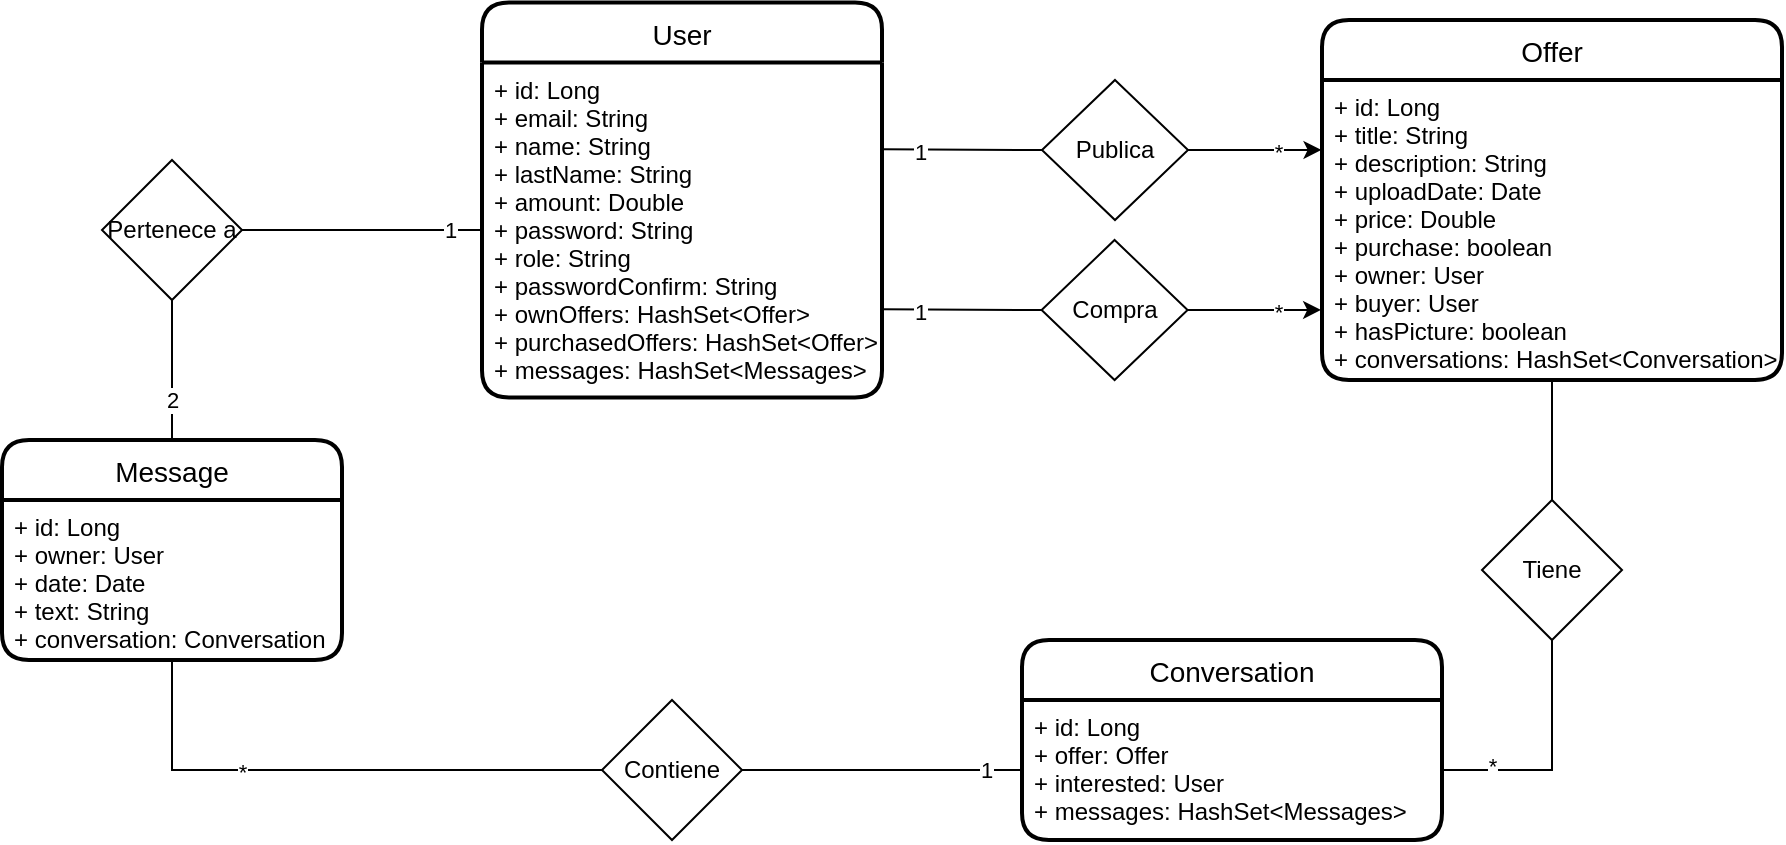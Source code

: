 <mxfile version="20.6.2" type="device"><diagram name="Page-1" id="2c0d36ab-eaac-3732-788b-9136903baeff"><mxGraphModel dx="2046" dy="1186" grid="1" gridSize="10" guides="1" tooltips="1" connect="1" arrows="1" fold="1" page="1" pageScale="1.5" pageWidth="1169" pageHeight="827" background="none" math="0" shadow="0"><root><mxCell id="0"/><mxCell id="1" parent="0"/><mxCell id="vWS0N9yLA458rsLl0rWs-1" value="User" style="swimlane;childLayout=stackLayout;horizontal=1;startSize=30;horizontalStack=0;rounded=1;fontSize=14;fontStyle=0;strokeWidth=2;resizeParent=0;resizeLast=1;shadow=0;dashed=0;align=center;" parent="1" vertex="1"><mxGeometry x="580" y="371.25" width="200" height="197.5" as="geometry"/></mxCell><mxCell id="vWS0N9yLA458rsLl0rWs-2" value="+ id: Long&#10;+ email: String&#10;+ name: String&#10;+ lastName: String&#10;+ amount: Double&#10;+ password: String&#10;+ role: String&#10;+ passwordConfirm: String&#10;+ ownOffers: HashSet&lt;Offer&gt;&#10;+ purchasedOffers: HashSet&lt;Offer&gt;&#10;+ messages: HashSet&lt;Messages&gt;" style="align=left;strokeColor=none;fillColor=none;spacingLeft=4;fontSize=12;verticalAlign=top;resizable=0;rotatable=0;part=1;" parent="vWS0N9yLA458rsLl0rWs-1" vertex="1"><mxGeometry y="30" width="200" height="167.5" as="geometry"/></mxCell><mxCell id="vWS0N9yLA458rsLl0rWs-3" value="Offer" style="swimlane;childLayout=stackLayout;horizontal=1;startSize=30;horizontalStack=0;rounded=1;fontSize=14;fontStyle=0;strokeWidth=2;resizeParent=0;resizeLast=1;shadow=0;dashed=0;align=center;" parent="1" vertex="1"><mxGeometry x="1000" y="380" width="230" height="180" as="geometry"/></mxCell><mxCell id="vWS0N9yLA458rsLl0rWs-4" value="+ id: Long&#10;+ title: String&#10;+ description: String&#10;+ uploadDate: Date&#10;+ price: Double&#10;+ purchase: boolean&#10;+ owner: User&#10;+ buyer: User&#10;+ hasPicture: boolean&#10;+ conversations: HashSet&lt;Conversation&gt;" style="align=left;strokeColor=none;fillColor=none;spacingLeft=4;fontSize=12;verticalAlign=top;resizable=0;rotatable=0;part=1;" parent="vWS0N9yLA458rsLl0rWs-3" vertex="1"><mxGeometry y="30" width="230" height="150" as="geometry"/></mxCell><mxCell id="vWS0N9yLA458rsLl0rWs-5" value="Conversation" style="swimlane;childLayout=stackLayout;horizontal=1;startSize=30;horizontalStack=0;rounded=1;fontSize=14;fontStyle=0;strokeWidth=2;resizeParent=0;resizeLast=1;shadow=0;dashed=0;align=center;" parent="1" vertex="1"><mxGeometry x="850" y="690" width="210" height="100" as="geometry"/></mxCell><mxCell id="vWS0N9yLA458rsLl0rWs-6" value="+ id: Long&#10;+ offer: Offer&#10;+ interested: User&#10;+ messages: HashSet&lt;Messages&gt;" style="align=left;strokeColor=none;fillColor=none;spacingLeft=4;fontSize=12;verticalAlign=top;resizable=0;rotatable=0;part=1;" parent="vWS0N9yLA458rsLl0rWs-5" vertex="1"><mxGeometry y="30" width="210" height="70" as="geometry"/></mxCell><mxCell id="_4TJwO-8pMeWE__0wNuT-1" value="Message" style="swimlane;childLayout=stackLayout;horizontal=1;startSize=30;horizontalStack=0;rounded=1;fontSize=14;fontStyle=0;strokeWidth=2;resizeParent=0;resizeLast=1;shadow=0;dashed=0;align=center;" parent="1" vertex="1"><mxGeometry x="340" y="590" width="170" height="110" as="geometry"/></mxCell><mxCell id="_4TJwO-8pMeWE__0wNuT-2" value="+ id: Long&#10;+ owner: User&#10;+ date: Date&#10;+ text: String&#10;+ conversation: Conversation" style="align=left;strokeColor=none;fillColor=none;spacingLeft=4;fontSize=12;verticalAlign=top;resizable=0;rotatable=0;part=1;" parent="_4TJwO-8pMeWE__0wNuT-1" vertex="1"><mxGeometry y="30" width="170" height="80" as="geometry"/></mxCell><mxCell id="_4TJwO-8pMeWE__0wNuT-5" value="Publica" style="rhombus;whiteSpace=wrap;html=1;" parent="1" vertex="1"><mxGeometry x="860" y="410" width="73" height="70" as="geometry"/></mxCell><mxCell id="_4TJwO-8pMeWE__0wNuT-6" value="" style="endArrow=none;html=1;rounded=0;entryX=0;entryY=0.5;entryDx=0;entryDy=0;exitX=1.001;exitY=0.259;exitDx=0;exitDy=0;exitPerimeter=0;" parent="1" source="vWS0N9yLA458rsLl0rWs-2" target="_4TJwO-8pMeWE__0wNuT-5" edge="1"><mxGeometry width="50" height="50" relative="1" as="geometry"><mxPoint x="840" y="540" as="sourcePoint"/><mxPoint x="890" y="490" as="targetPoint"/></mxGeometry></mxCell><mxCell id="_4TJwO-8pMeWE__0wNuT-9" value="1" style="edgeLabel;html=1;align=center;verticalAlign=middle;resizable=0;points=[];" parent="_4TJwO-8pMeWE__0wNuT-6" vertex="1" connectable="0"><mxGeometry x="-0.526" y="-1" relative="1" as="geometry"><mxPoint as="offset"/></mxGeometry></mxCell><mxCell id="_4TJwO-8pMeWE__0wNuT-14" value="" style="endArrow=none;html=1;rounded=0;entryX=1;entryY=0.5;entryDx=0;entryDy=0;exitX=0.5;exitY=1;exitDx=0;exitDy=0;" parent="1" source="_4TJwO-8pMeWE__0wNuT-28" target="vWS0N9yLA458rsLl0rWs-6" edge="1"><mxGeometry width="50" height="50" relative="1" as="geometry"><mxPoint x="670" y="675" as="sourcePoint"/><mxPoint x="770" y="715" as="targetPoint"/><Array as="points"><mxPoint x="1115" y="755"/></Array></mxGeometry></mxCell><mxCell id="_4TJwO-8pMeWE__0wNuT-15" value="*" style="edgeLabel;html=1;align=center;verticalAlign=middle;resizable=0;points=[];" parent="_4TJwO-8pMeWE__0wNuT-14" vertex="1" connectable="0"><mxGeometry x="0.59" y="-2" relative="1" as="geometry"><mxPoint as="offset"/></mxGeometry></mxCell><mxCell id="_4TJwO-8pMeWE__0wNuT-28" value="Tiene" style="rhombus;whiteSpace=wrap;html=1;" parent="1" vertex="1"><mxGeometry x="1080" y="620" width="70" height="70" as="geometry"/></mxCell><mxCell id="_4TJwO-8pMeWE__0wNuT-29" value="Contiene" style="rhombus;whiteSpace=wrap;html=1;" parent="1" vertex="1"><mxGeometry x="640" y="720" width="70" height="70" as="geometry"/></mxCell><mxCell id="_4TJwO-8pMeWE__0wNuT-30" value="" style="endArrow=none;html=1;rounded=0;exitX=0;exitY=0.5;exitDx=0;exitDy=0;entryX=1;entryY=0.5;entryDx=0;entryDy=0;" parent="1" source="vWS0N9yLA458rsLl0rWs-6" target="_4TJwO-8pMeWE__0wNuT-29" edge="1"><mxGeometry width="50" height="50" relative="1" as="geometry"><mxPoint x="360" y="640" as="sourcePoint"/><mxPoint x="410" y="590" as="targetPoint"/></mxGeometry></mxCell><mxCell id="_4TJwO-8pMeWE__0wNuT-33" value="1" style="edgeLabel;html=1;align=center;verticalAlign=middle;resizable=0;points=[];" parent="_4TJwO-8pMeWE__0wNuT-30" vertex="1" connectable="0"><mxGeometry x="-0.44" y="1" relative="1" as="geometry"><mxPoint x="21" y="-1" as="offset"/></mxGeometry></mxCell><mxCell id="_4TJwO-8pMeWE__0wNuT-31" value="" style="endArrow=none;html=1;rounded=0;exitX=0;exitY=0.5;exitDx=0;exitDy=0;entryX=0.5;entryY=1;entryDx=0;entryDy=0;" parent="1" source="_4TJwO-8pMeWE__0wNuT-29" target="_4TJwO-8pMeWE__0wNuT-1" edge="1"><mxGeometry width="50" height="50" relative="1" as="geometry"><mxPoint x="360" y="640" as="sourcePoint"/><mxPoint x="410" y="590" as="targetPoint"/><Array as="points"><mxPoint x="425" y="755"/></Array></mxGeometry></mxCell><mxCell id="_4TJwO-8pMeWE__0wNuT-34" value="*" style="edgeLabel;html=1;align=center;verticalAlign=middle;resizable=0;points=[];" parent="_4TJwO-8pMeWE__0wNuT-31" vertex="1" connectable="0"><mxGeometry x="0.336" y="1" relative="1" as="geometry"><mxPoint as="offset"/></mxGeometry></mxCell><mxCell id="_4TJwO-8pMeWE__0wNuT-35" value="Pertenece a" style="rhombus;whiteSpace=wrap;html=1;" parent="1" vertex="1"><mxGeometry x="390" y="450" width="70" height="70" as="geometry"/></mxCell><mxCell id="_4TJwO-8pMeWE__0wNuT-36" value="" style="endArrow=none;html=1;rounded=0;exitX=0.5;exitY=0;exitDx=0;exitDy=0;entryX=0.5;entryY=1;entryDx=0;entryDy=0;" parent="1" source="_4TJwO-8pMeWE__0wNuT-1" target="_4TJwO-8pMeWE__0wNuT-35" edge="1"><mxGeometry width="50" height="50" relative="1" as="geometry"><mxPoint x="550" y="590" as="sourcePoint"/><mxPoint x="600" y="540" as="targetPoint"/></mxGeometry></mxCell><mxCell id="_4TJwO-8pMeWE__0wNuT-39" value="2" style="edgeLabel;html=1;align=center;verticalAlign=middle;resizable=0;points=[];" parent="_4TJwO-8pMeWE__0wNuT-36" vertex="1" connectable="0"><mxGeometry x="-0.771" y="-2" relative="1" as="geometry"><mxPoint x="-2" y="-12" as="offset"/></mxGeometry></mxCell><mxCell id="_4TJwO-8pMeWE__0wNuT-37" value="" style="endArrow=none;html=1;rounded=0;entryX=1;entryY=0.5;entryDx=0;entryDy=0;exitX=0;exitY=0.5;exitDx=0;exitDy=0;" parent="1" source="vWS0N9yLA458rsLl0rWs-2" target="_4TJwO-8pMeWE__0wNuT-35" edge="1"><mxGeometry width="50" height="50" relative="1" as="geometry"><mxPoint x="400" y="600" as="sourcePoint"/><mxPoint x="450" y="550" as="targetPoint"/></mxGeometry></mxCell><mxCell id="_4TJwO-8pMeWE__0wNuT-40" value="1" style="edgeLabel;html=1;align=center;verticalAlign=middle;resizable=0;points=[];" parent="_4TJwO-8pMeWE__0wNuT-37" vertex="1" connectable="0"><mxGeometry x="-0.732" relative="1" as="geometry"><mxPoint as="offset"/></mxGeometry></mxCell><mxCell id="BfDeF_cOHk92IgbnraLw-4" value="" style="endArrow=none;html=1;rounded=0;entryX=0.5;entryY=0;entryDx=0;entryDy=0;exitX=0.5;exitY=1;exitDx=0;exitDy=0;" parent="1" source="vWS0N9yLA458rsLl0rWs-4" target="_4TJwO-8pMeWE__0wNuT-28" edge="1"><mxGeometry width="50" height="50" relative="1" as="geometry"><mxPoint x="850" y="630" as="sourcePoint"/><mxPoint x="900" y="580" as="targetPoint"/></mxGeometry></mxCell><mxCell id="Un6IgX5t5JZWrnTp5Wp8-1" value="" style="endArrow=classic;html=1;rounded=0;entryX=-0.001;entryY=0.233;entryDx=0;entryDy=0;exitX=1;exitY=0.5;exitDx=0;exitDy=0;entryPerimeter=0;" edge="1" parent="1" source="_4TJwO-8pMeWE__0wNuT-5" target="vWS0N9yLA458rsLl0rWs-4"><mxGeometry width="50" height="50" relative="1" as="geometry"><mxPoint x="1010" y="550" as="sourcePoint"/><mxPoint x="1060" y="500" as="targetPoint"/></mxGeometry></mxCell><mxCell id="Un6IgX5t5JZWrnTp5Wp8-2" value="*" style="edgeLabel;html=1;align=center;verticalAlign=middle;resizable=0;points=[];" vertex="1" connectable="0" parent="Un6IgX5t5JZWrnTp5Wp8-1"><mxGeometry x="0.348" y="-1" relative="1" as="geometry"><mxPoint as="offset"/></mxGeometry></mxCell><mxCell id="Un6IgX5t5JZWrnTp5Wp8-3" value="Compra" style="rhombus;whiteSpace=wrap;html=1;" vertex="1" parent="1"><mxGeometry x="859.8" y="490" width="73" height="70" as="geometry"/></mxCell><mxCell id="Un6IgX5t5JZWrnTp5Wp8-4" value="" style="endArrow=none;html=1;rounded=0;entryX=0;entryY=0.5;entryDx=0;entryDy=0;exitX=1.001;exitY=0.259;exitDx=0;exitDy=0;exitPerimeter=0;" edge="1" parent="1" target="Un6IgX5t5JZWrnTp5Wp8-3"><mxGeometry width="50" height="50" relative="1" as="geometry"><mxPoint x="780" y="524.633" as="sourcePoint"/><mxPoint x="889.8" y="570" as="targetPoint"/></mxGeometry></mxCell><mxCell id="Un6IgX5t5JZWrnTp5Wp8-5" value="1" style="edgeLabel;html=1;align=center;verticalAlign=middle;resizable=0;points=[];" vertex="1" connectable="0" parent="Un6IgX5t5JZWrnTp5Wp8-4"><mxGeometry x="-0.526" y="-1" relative="1" as="geometry"><mxPoint as="offset"/></mxGeometry></mxCell><mxCell id="Un6IgX5t5JZWrnTp5Wp8-6" value="" style="endArrow=classic;html=1;rounded=0;entryX=-0.001;entryY=0.233;entryDx=0;entryDy=0;exitX=1;exitY=0.5;exitDx=0;exitDy=0;entryPerimeter=0;" edge="1" parent="1" source="Un6IgX5t5JZWrnTp5Wp8-3"><mxGeometry width="50" height="50" relative="1" as="geometry"><mxPoint x="1009.8" y="630" as="sourcePoint"/><mxPoint x="999.57" y="524.95" as="targetPoint"/></mxGeometry></mxCell><mxCell id="Un6IgX5t5JZWrnTp5Wp8-7" value="*" style="edgeLabel;html=1;align=center;verticalAlign=middle;resizable=0;points=[];" vertex="1" connectable="0" parent="Un6IgX5t5JZWrnTp5Wp8-6"><mxGeometry x="0.348" y="-1" relative="1" as="geometry"><mxPoint as="offset"/></mxGeometry></mxCell></root></mxGraphModel></diagram></mxfile>
